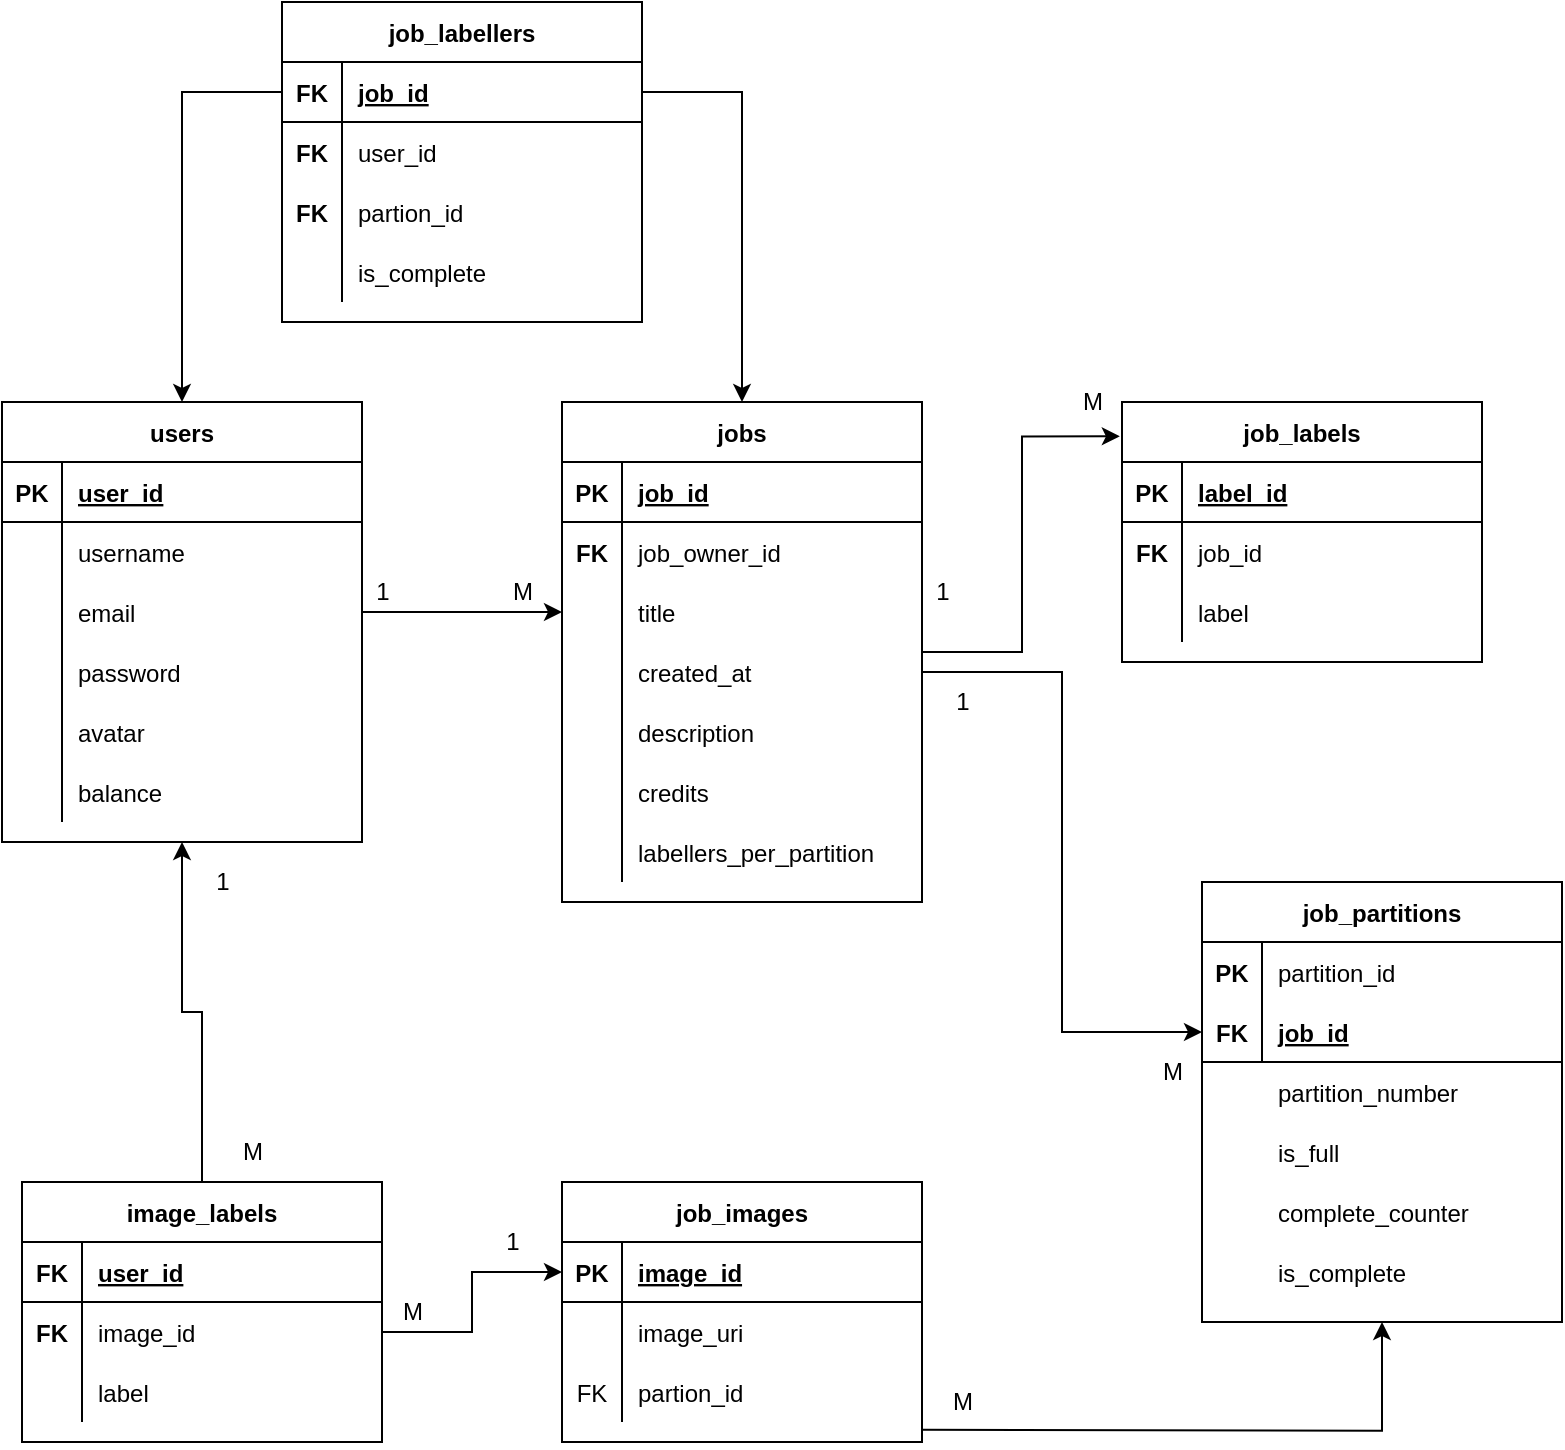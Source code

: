 <mxfile>
    <diagram id="R2lEEEUBdFMjLlhIrx00" name="Page-1">
        <mxGraphModel dx="1186" dy="1545" grid="1" gridSize="10" guides="1" tooltips="1" connect="1" arrows="1" fold="1" page="1" pageScale="1" pageWidth="850" pageHeight="1100" math="0" shadow="0" extFonts="Permanent Marker^https://fonts.googleapis.com/css?family=Permanent+Marker">
            <root>
                <mxCell id="0"/>
                <mxCell id="1" parent="0"/>
                <mxCell id="n5E36iy-z8Pln9pKaJzt-1" value="users" style="shape=table;startSize=30;container=1;collapsible=1;childLayout=tableLayout;fixedRows=1;rowLines=0;fontStyle=1;align=center;resizeLast=1;" parent="1" vertex="1">
                    <mxGeometry x="40" y="80" width="180" height="220" as="geometry"/>
                </mxCell>
                <mxCell id="n5E36iy-z8Pln9pKaJzt-2" value="" style="shape=partialRectangle;collapsible=0;dropTarget=0;pointerEvents=0;fillColor=none;top=0;left=0;bottom=1;right=0;points=[[0,0.5],[1,0.5]];portConstraint=eastwest;" parent="n5E36iy-z8Pln9pKaJzt-1" vertex="1">
                    <mxGeometry y="30" width="180" height="30" as="geometry"/>
                </mxCell>
                <mxCell id="n5E36iy-z8Pln9pKaJzt-3" value="PK" style="shape=partialRectangle;connectable=0;fillColor=none;top=0;left=0;bottom=0;right=0;fontStyle=1;overflow=hidden;" parent="n5E36iy-z8Pln9pKaJzt-2" vertex="1">
                    <mxGeometry width="30" height="30" as="geometry"/>
                </mxCell>
                <mxCell id="n5E36iy-z8Pln9pKaJzt-4" value="user_id" style="shape=partialRectangle;connectable=0;fillColor=none;top=0;left=0;bottom=0;right=0;align=left;spacingLeft=6;fontStyle=5;overflow=hidden;" parent="n5E36iy-z8Pln9pKaJzt-2" vertex="1">
                    <mxGeometry x="30" width="150" height="30" as="geometry"/>
                </mxCell>
                <mxCell id="n5E36iy-z8Pln9pKaJzt-5" value="" style="shape=partialRectangle;collapsible=0;dropTarget=0;pointerEvents=0;fillColor=none;top=0;left=0;bottom=0;right=0;points=[[0,0.5],[1,0.5]];portConstraint=eastwest;" parent="n5E36iy-z8Pln9pKaJzt-1" vertex="1">
                    <mxGeometry y="60" width="180" height="30" as="geometry"/>
                </mxCell>
                <mxCell id="n5E36iy-z8Pln9pKaJzt-6" value="" style="shape=partialRectangle;connectable=0;fillColor=none;top=0;left=0;bottom=0;right=0;editable=1;overflow=hidden;" parent="n5E36iy-z8Pln9pKaJzt-5" vertex="1">
                    <mxGeometry width="30" height="30" as="geometry"/>
                </mxCell>
                <mxCell id="n5E36iy-z8Pln9pKaJzt-7" value="username" style="shape=partialRectangle;connectable=0;fillColor=none;top=0;left=0;bottom=0;right=0;align=left;spacingLeft=6;overflow=hidden;" parent="n5E36iy-z8Pln9pKaJzt-5" vertex="1">
                    <mxGeometry x="30" width="150" height="30" as="geometry"/>
                </mxCell>
                <mxCell id="n5E36iy-z8Pln9pKaJzt-8" value="" style="shape=partialRectangle;collapsible=0;dropTarget=0;pointerEvents=0;fillColor=none;top=0;left=0;bottom=0;right=0;points=[[0,0.5],[1,0.5]];portConstraint=eastwest;" parent="n5E36iy-z8Pln9pKaJzt-1" vertex="1">
                    <mxGeometry y="90" width="180" height="30" as="geometry"/>
                </mxCell>
                <mxCell id="n5E36iy-z8Pln9pKaJzt-9" value="" style="shape=partialRectangle;connectable=0;fillColor=none;top=0;left=0;bottom=0;right=0;editable=1;overflow=hidden;" parent="n5E36iy-z8Pln9pKaJzt-8" vertex="1">
                    <mxGeometry width="30" height="30" as="geometry"/>
                </mxCell>
                <mxCell id="n5E36iy-z8Pln9pKaJzt-10" value="email" style="shape=partialRectangle;connectable=0;fillColor=none;top=0;left=0;bottom=0;right=0;align=left;spacingLeft=6;overflow=hidden;" parent="n5E36iy-z8Pln9pKaJzt-8" vertex="1">
                    <mxGeometry x="30" width="150" height="30" as="geometry"/>
                </mxCell>
                <mxCell id="n5E36iy-z8Pln9pKaJzt-11" value="" style="shape=partialRectangle;collapsible=0;dropTarget=0;pointerEvents=0;fillColor=none;top=0;left=0;bottom=0;right=0;points=[[0,0.5],[1,0.5]];portConstraint=eastwest;" parent="n5E36iy-z8Pln9pKaJzt-1" vertex="1">
                    <mxGeometry y="120" width="180" height="30" as="geometry"/>
                </mxCell>
                <mxCell id="n5E36iy-z8Pln9pKaJzt-12" value="" style="shape=partialRectangle;connectable=0;fillColor=none;top=0;left=0;bottom=0;right=0;editable=1;overflow=hidden;" parent="n5E36iy-z8Pln9pKaJzt-11" vertex="1">
                    <mxGeometry width="30" height="30" as="geometry"/>
                </mxCell>
                <mxCell id="n5E36iy-z8Pln9pKaJzt-13" value="password" style="shape=partialRectangle;connectable=0;fillColor=none;top=0;left=0;bottom=0;right=0;align=left;spacingLeft=6;overflow=hidden;" parent="n5E36iy-z8Pln9pKaJzt-11" vertex="1">
                    <mxGeometry x="30" width="150" height="30" as="geometry"/>
                </mxCell>
                <mxCell id="n5E36iy-z8Pln9pKaJzt-14" value="" style="shape=partialRectangle;collapsible=0;dropTarget=0;pointerEvents=0;fillColor=none;top=0;left=0;bottom=0;right=0;points=[[0,0.5],[1,0.5]];portConstraint=eastwest;" parent="n5E36iy-z8Pln9pKaJzt-1" vertex="1">
                    <mxGeometry y="150" width="180" height="30" as="geometry"/>
                </mxCell>
                <mxCell id="n5E36iy-z8Pln9pKaJzt-15" value="" style="shape=partialRectangle;connectable=0;fillColor=none;top=0;left=0;bottom=0;right=0;editable=1;overflow=hidden;" parent="n5E36iy-z8Pln9pKaJzt-14" vertex="1">
                    <mxGeometry width="30" height="30" as="geometry"/>
                </mxCell>
                <mxCell id="n5E36iy-z8Pln9pKaJzt-16" value="avatar" style="shape=partialRectangle;connectable=0;fillColor=none;top=0;left=0;bottom=0;right=0;align=left;spacingLeft=6;overflow=hidden;" parent="n5E36iy-z8Pln9pKaJzt-14" vertex="1">
                    <mxGeometry x="30" width="150" height="30" as="geometry"/>
                </mxCell>
                <mxCell id="n5E36iy-z8Pln9pKaJzt-17" value="" style="shape=partialRectangle;collapsible=0;dropTarget=0;pointerEvents=0;fillColor=none;top=0;left=0;bottom=0;right=0;points=[[0,0.5],[1,0.5]];portConstraint=eastwest;" parent="n5E36iy-z8Pln9pKaJzt-1" vertex="1">
                    <mxGeometry y="180" width="180" height="30" as="geometry"/>
                </mxCell>
                <mxCell id="n5E36iy-z8Pln9pKaJzt-18" value="" style="shape=partialRectangle;connectable=0;fillColor=none;top=0;left=0;bottom=0;right=0;editable=1;overflow=hidden;" parent="n5E36iy-z8Pln9pKaJzt-17" vertex="1">
                    <mxGeometry width="30" height="30" as="geometry"/>
                </mxCell>
                <mxCell id="n5E36iy-z8Pln9pKaJzt-19" value="balance" style="shape=partialRectangle;connectable=0;fillColor=none;top=0;left=0;bottom=0;right=0;align=left;spacingLeft=6;overflow=hidden;" parent="n5E36iy-z8Pln9pKaJzt-17" vertex="1">
                    <mxGeometry x="30" width="150" height="30" as="geometry"/>
                </mxCell>
                <mxCell id="n5E36iy-z8Pln9pKaJzt-77" style="edgeStyle=orthogonalEdgeStyle;rounded=0;orthogonalLoop=1;jettySize=auto;html=1;entryX=-0.006;entryY=0.132;entryDx=0;entryDy=0;entryPerimeter=0;" parent="1" source="n5E36iy-z8Pln9pKaJzt-20" target="n5E36iy-z8Pln9pKaJzt-64" edge="1">
                    <mxGeometry relative="1" as="geometry"/>
                </mxCell>
                <mxCell id="n5E36iy-z8Pln9pKaJzt-20" value="jobs" style="shape=table;startSize=30;container=1;collapsible=1;childLayout=tableLayout;fixedRows=1;rowLines=0;fontStyle=1;align=center;resizeLast=1;" parent="1" vertex="1">
                    <mxGeometry x="320" y="80" width="180" height="250" as="geometry"/>
                </mxCell>
                <mxCell id="n5E36iy-z8Pln9pKaJzt-21" value="" style="shape=partialRectangle;collapsible=0;dropTarget=0;pointerEvents=0;fillColor=none;top=0;left=0;bottom=1;right=0;points=[[0,0.5],[1,0.5]];portConstraint=eastwest;" parent="n5E36iy-z8Pln9pKaJzt-20" vertex="1">
                    <mxGeometry y="30" width="180" height="30" as="geometry"/>
                </mxCell>
                <mxCell id="n5E36iy-z8Pln9pKaJzt-22" value="PK" style="shape=partialRectangle;connectable=0;fillColor=none;top=0;left=0;bottom=0;right=0;fontStyle=1;overflow=hidden;" parent="n5E36iy-z8Pln9pKaJzt-21" vertex="1">
                    <mxGeometry width="30" height="30" as="geometry"/>
                </mxCell>
                <mxCell id="n5E36iy-z8Pln9pKaJzt-23" value="job_id" style="shape=partialRectangle;connectable=0;fillColor=none;top=0;left=0;bottom=0;right=0;align=left;spacingLeft=6;fontStyle=5;overflow=hidden;" parent="n5E36iy-z8Pln9pKaJzt-21" vertex="1">
                    <mxGeometry x="30" width="150" height="30" as="geometry"/>
                </mxCell>
                <mxCell id="n5E36iy-z8Pln9pKaJzt-24" value="" style="shape=partialRectangle;collapsible=0;dropTarget=0;pointerEvents=0;fillColor=none;top=0;left=0;bottom=0;right=0;points=[[0,0.5],[1,0.5]];portConstraint=eastwest;" parent="n5E36iy-z8Pln9pKaJzt-20" vertex="1">
                    <mxGeometry y="60" width="180" height="30" as="geometry"/>
                </mxCell>
                <mxCell id="n5E36iy-z8Pln9pKaJzt-25" value="FK" style="shape=partialRectangle;connectable=0;fillColor=none;top=0;left=0;bottom=0;right=0;editable=1;overflow=hidden;fontStyle=1" parent="n5E36iy-z8Pln9pKaJzt-24" vertex="1">
                    <mxGeometry width="30" height="30" as="geometry"/>
                </mxCell>
                <mxCell id="n5E36iy-z8Pln9pKaJzt-26" value="job_owner_id" style="shape=partialRectangle;connectable=0;fillColor=none;top=0;left=0;bottom=0;right=0;align=left;spacingLeft=6;overflow=hidden;" parent="n5E36iy-z8Pln9pKaJzt-24" vertex="1">
                    <mxGeometry x="30" width="150" height="30" as="geometry"/>
                </mxCell>
                <mxCell id="n5E36iy-z8Pln9pKaJzt-27" value="" style="shape=partialRectangle;collapsible=0;dropTarget=0;pointerEvents=0;fillColor=none;top=0;left=0;bottom=0;right=0;points=[[0,0.5],[1,0.5]];portConstraint=eastwest;" parent="n5E36iy-z8Pln9pKaJzt-20" vertex="1">
                    <mxGeometry y="90" width="180" height="30" as="geometry"/>
                </mxCell>
                <mxCell id="n5E36iy-z8Pln9pKaJzt-28" value="" style="shape=partialRectangle;connectable=0;fillColor=none;top=0;left=0;bottom=0;right=0;editable=1;overflow=hidden;" parent="n5E36iy-z8Pln9pKaJzt-27" vertex="1">
                    <mxGeometry width="30" height="30" as="geometry"/>
                </mxCell>
                <mxCell id="n5E36iy-z8Pln9pKaJzt-29" value="title" style="shape=partialRectangle;connectable=0;fillColor=none;top=0;left=0;bottom=0;right=0;align=left;spacingLeft=6;overflow=hidden;" parent="n5E36iy-z8Pln9pKaJzt-27" vertex="1">
                    <mxGeometry x="30" width="150" height="30" as="geometry"/>
                </mxCell>
                <mxCell id="n5E36iy-z8Pln9pKaJzt-33" value="" style="shape=partialRectangle;collapsible=0;dropTarget=0;pointerEvents=0;fillColor=none;top=0;left=0;bottom=0;right=0;points=[[0,0.5],[1,0.5]];portConstraint=eastwest;" parent="n5E36iy-z8Pln9pKaJzt-20" vertex="1">
                    <mxGeometry y="120" width="180" height="30" as="geometry"/>
                </mxCell>
                <mxCell id="n5E36iy-z8Pln9pKaJzt-34" value="" style="shape=partialRectangle;connectable=0;fillColor=none;top=0;left=0;bottom=0;right=0;editable=1;overflow=hidden;" parent="n5E36iy-z8Pln9pKaJzt-33" vertex="1">
                    <mxGeometry width="30" height="30" as="geometry"/>
                </mxCell>
                <mxCell id="n5E36iy-z8Pln9pKaJzt-35" value="created_at" style="shape=partialRectangle;connectable=0;fillColor=none;top=0;left=0;bottom=0;right=0;align=left;spacingLeft=6;overflow=hidden;" parent="n5E36iy-z8Pln9pKaJzt-33" vertex="1">
                    <mxGeometry x="30" width="150" height="30" as="geometry"/>
                </mxCell>
                <mxCell id="2" value="" style="shape=partialRectangle;collapsible=0;dropTarget=0;pointerEvents=0;fillColor=none;top=0;left=0;bottom=0;right=0;points=[[0,0.5],[1,0.5]];portConstraint=eastwest;" parent="n5E36iy-z8Pln9pKaJzt-20" vertex="1">
                    <mxGeometry y="150" width="180" height="30" as="geometry"/>
                </mxCell>
                <mxCell id="3" value="" style="shape=partialRectangle;connectable=0;fillColor=none;top=0;left=0;bottom=0;right=0;editable=1;overflow=hidden;" parent="2" vertex="1">
                    <mxGeometry width="30" height="30" as="geometry"/>
                </mxCell>
                <mxCell id="4" value="description" style="shape=partialRectangle;connectable=0;fillColor=none;top=0;left=0;bottom=0;right=0;align=left;spacingLeft=6;overflow=hidden;" parent="2" vertex="1">
                    <mxGeometry x="30" width="150" height="30" as="geometry"/>
                </mxCell>
                <mxCell id="25" value="" style="shape=partialRectangle;collapsible=0;dropTarget=0;pointerEvents=0;fillColor=none;top=0;left=0;bottom=0;right=0;points=[[0,0.5],[1,0.5]];portConstraint=eastwest;" parent="n5E36iy-z8Pln9pKaJzt-20" vertex="1">
                    <mxGeometry y="180" width="180" height="30" as="geometry"/>
                </mxCell>
                <mxCell id="26" value="" style="shape=partialRectangle;connectable=0;fillColor=none;top=0;left=0;bottom=0;right=0;editable=1;overflow=hidden;" parent="25" vertex="1">
                    <mxGeometry width="30" height="30" as="geometry"/>
                </mxCell>
                <mxCell id="27" value="credits" style="shape=partialRectangle;connectable=0;fillColor=none;top=0;left=0;bottom=0;right=0;align=left;spacingLeft=6;overflow=hidden;" parent="25" vertex="1">
                    <mxGeometry x="30" width="150" height="30" as="geometry"/>
                </mxCell>
                <mxCell id="80" value="" style="shape=partialRectangle;collapsible=0;dropTarget=0;pointerEvents=0;fillColor=none;top=0;left=0;bottom=0;right=0;points=[[0,0.5],[1,0.5]];portConstraint=eastwest;" parent="n5E36iy-z8Pln9pKaJzt-20" vertex="1">
                    <mxGeometry y="210" width="180" height="30" as="geometry"/>
                </mxCell>
                <mxCell id="81" value="" style="shape=partialRectangle;connectable=0;fillColor=none;top=0;left=0;bottom=0;right=0;editable=1;overflow=hidden;" parent="80" vertex="1">
                    <mxGeometry width="30" height="30" as="geometry"/>
                </mxCell>
                <mxCell id="82" value="labellers_per_partition" style="shape=partialRectangle;connectable=0;fillColor=none;top=0;left=0;bottom=0;right=0;align=left;spacingLeft=6;overflow=hidden;" parent="80" vertex="1">
                    <mxGeometry x="30" width="150" height="30" as="geometry"/>
                </mxCell>
                <mxCell id="n5E36iy-z8Pln9pKaJzt-39" value="job_images" style="shape=table;startSize=30;container=1;collapsible=1;childLayout=tableLayout;fixedRows=1;rowLines=0;fontStyle=1;align=center;resizeLast=1;" parent="1" vertex="1">
                    <mxGeometry x="320" y="470" width="180" height="130" as="geometry">
                        <mxRectangle x="320" y="470" width="100" height="30" as="alternateBounds"/>
                    </mxGeometry>
                </mxCell>
                <mxCell id="n5E36iy-z8Pln9pKaJzt-40" value="" style="shape=partialRectangle;collapsible=0;dropTarget=0;pointerEvents=0;fillColor=none;top=0;left=0;bottom=1;right=0;points=[[0,0.5],[1,0.5]];portConstraint=eastwest;" parent="n5E36iy-z8Pln9pKaJzt-39" vertex="1">
                    <mxGeometry y="30" width="180" height="30" as="geometry"/>
                </mxCell>
                <mxCell id="n5E36iy-z8Pln9pKaJzt-41" value="PK" style="shape=partialRectangle;connectable=0;fillColor=none;top=0;left=0;bottom=0;right=0;fontStyle=1;overflow=hidden;" parent="n5E36iy-z8Pln9pKaJzt-40" vertex="1">
                    <mxGeometry width="30" height="30" as="geometry"/>
                </mxCell>
                <mxCell id="n5E36iy-z8Pln9pKaJzt-42" value="image_id" style="shape=partialRectangle;connectable=0;fillColor=none;top=0;left=0;bottom=0;right=0;align=left;spacingLeft=6;fontStyle=5;overflow=hidden;" parent="n5E36iy-z8Pln9pKaJzt-40" vertex="1">
                    <mxGeometry x="30" width="150" height="30" as="geometry"/>
                </mxCell>
                <mxCell id="n5E36iy-z8Pln9pKaJzt-46" value="" style="shape=partialRectangle;collapsible=0;dropTarget=0;pointerEvents=0;fillColor=none;top=0;left=0;bottom=0;right=0;points=[[0,0.5],[1,0.5]];portConstraint=eastwest;" parent="n5E36iy-z8Pln9pKaJzt-39" vertex="1">
                    <mxGeometry y="60" width="180" height="30" as="geometry"/>
                </mxCell>
                <mxCell id="n5E36iy-z8Pln9pKaJzt-47" value="" style="shape=partialRectangle;connectable=0;fillColor=none;top=0;left=0;bottom=0;right=0;editable=1;overflow=hidden;" parent="n5E36iy-z8Pln9pKaJzt-46" vertex="1">
                    <mxGeometry width="30" height="30" as="geometry"/>
                </mxCell>
                <mxCell id="n5E36iy-z8Pln9pKaJzt-48" value="image_uri" style="shape=partialRectangle;connectable=0;fillColor=none;top=0;left=0;bottom=0;right=0;align=left;spacingLeft=6;overflow=hidden;" parent="n5E36iy-z8Pln9pKaJzt-46" vertex="1">
                    <mxGeometry x="30" width="150" height="30" as="geometry"/>
                </mxCell>
                <mxCell id="n5E36iy-z8Pln9pKaJzt-55" value="" style="shape=partialRectangle;collapsible=0;dropTarget=0;pointerEvents=0;fillColor=none;top=0;left=0;bottom=0;right=0;points=[[0,0.5],[1,0.5]];portConstraint=eastwest;" parent="n5E36iy-z8Pln9pKaJzt-39" vertex="1">
                    <mxGeometry y="90" width="180" height="30" as="geometry"/>
                </mxCell>
                <mxCell id="n5E36iy-z8Pln9pKaJzt-56" value="FK" style="shape=partialRectangle;connectable=0;fillColor=none;top=0;left=0;bottom=0;right=0;editable=1;overflow=hidden;" parent="n5E36iy-z8Pln9pKaJzt-55" vertex="1">
                    <mxGeometry width="30" height="30" as="geometry"/>
                </mxCell>
                <mxCell id="n5E36iy-z8Pln9pKaJzt-57" value="partion_id" style="shape=partialRectangle;connectable=0;fillColor=none;top=0;left=0;bottom=0;right=0;align=left;spacingLeft=6;overflow=hidden;" parent="n5E36iy-z8Pln9pKaJzt-55" vertex="1">
                    <mxGeometry x="30" width="150" height="30" as="geometry"/>
                </mxCell>
                <mxCell id="n5E36iy-z8Pln9pKaJzt-58" style="edgeStyle=orthogonalEdgeStyle;rounded=0;orthogonalLoop=1;jettySize=auto;html=1;entryX=0;entryY=0.5;entryDx=0;entryDy=0;" parent="1" source="n5E36iy-z8Pln9pKaJzt-8" target="n5E36iy-z8Pln9pKaJzt-27" edge="1">
                    <mxGeometry relative="1" as="geometry"/>
                </mxCell>
                <mxCell id="n5E36iy-z8Pln9pKaJzt-59" value="1" style="text;html=1;align=center;verticalAlign=middle;resizable=0;points=[];autosize=1;strokeColor=none;" parent="1" vertex="1">
                    <mxGeometry x="220" y="165" width="20" height="20" as="geometry"/>
                </mxCell>
                <mxCell id="n5E36iy-z8Pln9pKaJzt-60" value="M" style="text;html=1;align=center;verticalAlign=middle;resizable=0;points=[];autosize=1;strokeColor=none;" parent="1" vertex="1">
                    <mxGeometry x="285" y="165" width="30" height="20" as="geometry"/>
                </mxCell>
                <mxCell id="n5E36iy-z8Pln9pKaJzt-62" value="1" style="text;html=1;align=center;verticalAlign=middle;resizable=0;points=[];autosize=1;strokeColor=none;" parent="1" vertex="1">
                    <mxGeometry x="510" y="220" width="20" height="20" as="geometry"/>
                </mxCell>
                <mxCell id="n5E36iy-z8Pln9pKaJzt-64" value="job_labels" style="shape=table;startSize=30;container=1;collapsible=1;childLayout=tableLayout;fixedRows=1;rowLines=0;fontStyle=1;align=center;resizeLast=1;" parent="1" vertex="1">
                    <mxGeometry x="600" y="80" width="180" height="130" as="geometry"/>
                </mxCell>
                <mxCell id="n5E36iy-z8Pln9pKaJzt-65" value="" style="shape=partialRectangle;collapsible=0;dropTarget=0;pointerEvents=0;fillColor=none;top=0;left=0;bottom=1;right=0;points=[[0,0.5],[1,0.5]];portConstraint=eastwest;" parent="n5E36iy-z8Pln9pKaJzt-64" vertex="1">
                    <mxGeometry y="30" width="180" height="30" as="geometry"/>
                </mxCell>
                <mxCell id="n5E36iy-z8Pln9pKaJzt-66" value="PK" style="shape=partialRectangle;connectable=0;fillColor=none;top=0;left=0;bottom=0;right=0;fontStyle=1;overflow=hidden;" parent="n5E36iy-z8Pln9pKaJzt-65" vertex="1">
                    <mxGeometry width="30" height="30" as="geometry"/>
                </mxCell>
                <mxCell id="n5E36iy-z8Pln9pKaJzt-67" value="label_id" style="shape=partialRectangle;connectable=0;fillColor=none;top=0;left=0;bottom=0;right=0;align=left;spacingLeft=6;fontStyle=5;overflow=hidden;" parent="n5E36iy-z8Pln9pKaJzt-65" vertex="1">
                    <mxGeometry x="30" width="150" height="30" as="geometry"/>
                </mxCell>
                <mxCell id="n5E36iy-z8Pln9pKaJzt-68" value="" style="shape=partialRectangle;collapsible=0;dropTarget=0;pointerEvents=0;fillColor=none;top=0;left=0;bottom=0;right=0;points=[[0,0.5],[1,0.5]];portConstraint=eastwest;" parent="n5E36iy-z8Pln9pKaJzt-64" vertex="1">
                    <mxGeometry y="60" width="180" height="30" as="geometry"/>
                </mxCell>
                <mxCell id="n5E36iy-z8Pln9pKaJzt-69" value="FK" style="shape=partialRectangle;connectable=0;fillColor=none;top=0;left=0;bottom=0;right=0;editable=1;overflow=hidden;fontStyle=1" parent="n5E36iy-z8Pln9pKaJzt-68" vertex="1">
                    <mxGeometry width="30" height="30" as="geometry"/>
                </mxCell>
                <mxCell id="n5E36iy-z8Pln9pKaJzt-70" value="job_id" style="shape=partialRectangle;connectable=0;fillColor=none;top=0;left=0;bottom=0;right=0;align=left;spacingLeft=6;overflow=hidden;" parent="n5E36iy-z8Pln9pKaJzt-68" vertex="1">
                    <mxGeometry x="30" width="150" height="30" as="geometry"/>
                </mxCell>
                <mxCell id="n5E36iy-z8Pln9pKaJzt-71" value="" style="shape=partialRectangle;collapsible=0;dropTarget=0;pointerEvents=0;fillColor=none;top=0;left=0;bottom=0;right=0;points=[[0,0.5],[1,0.5]];portConstraint=eastwest;" parent="n5E36iy-z8Pln9pKaJzt-64" vertex="1">
                    <mxGeometry y="90" width="180" height="30" as="geometry"/>
                </mxCell>
                <mxCell id="n5E36iy-z8Pln9pKaJzt-72" value="" style="shape=partialRectangle;connectable=0;fillColor=none;top=0;left=0;bottom=0;right=0;editable=1;overflow=hidden;" parent="n5E36iy-z8Pln9pKaJzt-71" vertex="1">
                    <mxGeometry width="30" height="30" as="geometry"/>
                </mxCell>
                <mxCell id="n5E36iy-z8Pln9pKaJzt-73" value="label" style="shape=partialRectangle;connectable=0;fillColor=none;top=0;left=0;bottom=0;right=0;align=left;spacingLeft=6;overflow=hidden;" parent="n5E36iy-z8Pln9pKaJzt-71" vertex="1">
                    <mxGeometry x="30" width="150" height="30" as="geometry"/>
                </mxCell>
                <mxCell id="n5E36iy-z8Pln9pKaJzt-78" value="1" style="text;html=1;align=center;verticalAlign=middle;resizable=0;points=[];autosize=1;strokeColor=none;" parent="1" vertex="1">
                    <mxGeometry x="500" y="165" width="20" height="20" as="geometry"/>
                </mxCell>
                <mxCell id="n5E36iy-z8Pln9pKaJzt-79" value="M" style="text;html=1;align=center;verticalAlign=middle;resizable=0;points=[];autosize=1;strokeColor=none;" parent="1" vertex="1">
                    <mxGeometry x="570" y="70" width="30" height="20" as="geometry"/>
                </mxCell>
                <mxCell id="71" style="edgeStyle=orthogonalEdgeStyle;rounded=0;orthogonalLoop=1;jettySize=auto;html=1;entryX=0.5;entryY=1;entryDx=0;entryDy=0;" parent="1" source="n5E36iy-z8Pln9pKaJzt-80" target="n5E36iy-z8Pln9pKaJzt-1" edge="1">
                    <mxGeometry relative="1" as="geometry"/>
                </mxCell>
                <mxCell id="n5E36iy-z8Pln9pKaJzt-80" value="image_labels" style="shape=table;startSize=30;container=1;collapsible=1;childLayout=tableLayout;fixedRows=1;rowLines=0;fontStyle=1;align=center;resizeLast=1;" parent="1" vertex="1">
                    <mxGeometry x="50" y="470" width="180" height="130" as="geometry"/>
                </mxCell>
                <mxCell id="n5E36iy-z8Pln9pKaJzt-81" value="" style="shape=partialRectangle;collapsible=0;dropTarget=0;pointerEvents=0;fillColor=none;top=0;left=0;bottom=1;right=0;points=[[0,0.5],[1,0.5]];portConstraint=eastwest;" parent="n5E36iy-z8Pln9pKaJzt-80" vertex="1">
                    <mxGeometry y="30" width="180" height="30" as="geometry"/>
                </mxCell>
                <mxCell id="n5E36iy-z8Pln9pKaJzt-82" value="FK" style="shape=partialRectangle;connectable=0;fillColor=none;top=0;left=0;bottom=0;right=0;fontStyle=1;overflow=hidden;" parent="n5E36iy-z8Pln9pKaJzt-81" vertex="1">
                    <mxGeometry width="30" height="30" as="geometry"/>
                </mxCell>
                <mxCell id="n5E36iy-z8Pln9pKaJzt-83" value="user_id" style="shape=partialRectangle;connectable=0;fillColor=none;top=0;left=0;bottom=0;right=0;align=left;spacingLeft=6;fontStyle=5;overflow=hidden;" parent="n5E36iy-z8Pln9pKaJzt-81" vertex="1">
                    <mxGeometry x="30" width="150" height="30" as="geometry"/>
                </mxCell>
                <mxCell id="n5E36iy-z8Pln9pKaJzt-84" value="" style="shape=partialRectangle;collapsible=0;dropTarget=0;pointerEvents=0;fillColor=none;top=0;left=0;bottom=0;right=0;points=[[0,0.5],[1,0.5]];portConstraint=eastwest;" parent="n5E36iy-z8Pln9pKaJzt-80" vertex="1">
                    <mxGeometry y="60" width="180" height="30" as="geometry"/>
                </mxCell>
                <mxCell id="n5E36iy-z8Pln9pKaJzt-85" value="FK" style="shape=partialRectangle;connectable=0;fillColor=none;top=0;left=0;bottom=0;right=0;editable=1;overflow=hidden;fontStyle=1" parent="n5E36iy-z8Pln9pKaJzt-84" vertex="1">
                    <mxGeometry width="30" height="30" as="geometry"/>
                </mxCell>
                <mxCell id="n5E36iy-z8Pln9pKaJzt-86" value="image_id" style="shape=partialRectangle;connectable=0;fillColor=none;top=0;left=0;bottom=0;right=0;align=left;spacingLeft=6;overflow=hidden;" parent="n5E36iy-z8Pln9pKaJzt-84" vertex="1">
                    <mxGeometry x="30" width="150" height="30" as="geometry"/>
                </mxCell>
                <mxCell id="n5E36iy-z8Pln9pKaJzt-87" value="" style="shape=partialRectangle;collapsible=0;dropTarget=0;pointerEvents=0;fillColor=none;top=0;left=0;bottom=0;right=0;points=[[0,0.5],[1,0.5]];portConstraint=eastwest;" parent="n5E36iy-z8Pln9pKaJzt-80" vertex="1">
                    <mxGeometry y="90" width="180" height="30" as="geometry"/>
                </mxCell>
                <mxCell id="n5E36iy-z8Pln9pKaJzt-88" value="" style="shape=partialRectangle;connectable=0;fillColor=none;top=0;left=0;bottom=0;right=0;editable=1;overflow=hidden;" parent="n5E36iy-z8Pln9pKaJzt-87" vertex="1">
                    <mxGeometry width="30" height="30" as="geometry"/>
                </mxCell>
                <mxCell id="n5E36iy-z8Pln9pKaJzt-89" value="label" style="shape=partialRectangle;connectable=0;fillColor=none;top=0;left=0;bottom=0;right=0;align=left;spacingLeft=6;overflow=hidden;" parent="n5E36iy-z8Pln9pKaJzt-87" vertex="1">
                    <mxGeometry x="30" width="150" height="30" as="geometry"/>
                </mxCell>
                <mxCell id="n5E36iy-z8Pln9pKaJzt-99" value="job_labellers" style="shape=table;startSize=30;container=1;collapsible=1;childLayout=tableLayout;fixedRows=1;rowLines=0;fontStyle=1;align=center;resizeLast=1;" parent="1" vertex="1">
                    <mxGeometry x="180" y="-120" width="180" height="160" as="geometry"/>
                </mxCell>
                <mxCell id="n5E36iy-z8Pln9pKaJzt-100" value="" style="shape=partialRectangle;collapsible=0;dropTarget=0;pointerEvents=0;fillColor=none;top=0;left=0;bottom=1;right=0;points=[[0,0.5],[1,0.5]];portConstraint=eastwest;" parent="n5E36iy-z8Pln9pKaJzt-99" vertex="1">
                    <mxGeometry y="30" width="180" height="30" as="geometry"/>
                </mxCell>
                <mxCell id="n5E36iy-z8Pln9pKaJzt-101" value="FK" style="shape=partialRectangle;connectable=0;fillColor=none;top=0;left=0;bottom=0;right=0;fontStyle=1;overflow=hidden;" parent="n5E36iy-z8Pln9pKaJzt-100" vertex="1">
                    <mxGeometry width="30" height="30" as="geometry"/>
                </mxCell>
                <mxCell id="n5E36iy-z8Pln9pKaJzt-102" value="job_id" style="shape=partialRectangle;connectable=0;fillColor=none;top=0;left=0;bottom=0;right=0;align=left;spacingLeft=6;fontStyle=5;overflow=hidden;" parent="n5E36iy-z8Pln9pKaJzt-100" vertex="1">
                    <mxGeometry x="30" width="150" height="30" as="geometry"/>
                </mxCell>
                <mxCell id="n5E36iy-z8Pln9pKaJzt-103" value="" style="shape=partialRectangle;collapsible=0;dropTarget=0;pointerEvents=0;fillColor=none;top=0;left=0;bottom=0;right=0;points=[[0,0.5],[1,0.5]];portConstraint=eastwest;" parent="n5E36iy-z8Pln9pKaJzt-99" vertex="1">
                    <mxGeometry y="60" width="180" height="30" as="geometry"/>
                </mxCell>
                <mxCell id="n5E36iy-z8Pln9pKaJzt-104" value="FK" style="shape=partialRectangle;connectable=0;fillColor=none;top=0;left=0;bottom=0;right=0;editable=1;overflow=hidden;fontStyle=1" parent="n5E36iy-z8Pln9pKaJzt-103" vertex="1">
                    <mxGeometry width="30" height="30" as="geometry"/>
                </mxCell>
                <mxCell id="n5E36iy-z8Pln9pKaJzt-105" value="user_id" style="shape=partialRectangle;connectable=0;fillColor=none;top=0;left=0;bottom=0;right=0;align=left;spacingLeft=6;overflow=hidden;" parent="n5E36iy-z8Pln9pKaJzt-103" vertex="1">
                    <mxGeometry x="30" width="150" height="30" as="geometry"/>
                </mxCell>
                <mxCell id="61" value="" style="shape=partialRectangle;collapsible=0;dropTarget=0;pointerEvents=0;fillColor=none;top=0;left=0;bottom=0;right=0;points=[[0,0.5],[1,0.5]];portConstraint=eastwest;" parent="n5E36iy-z8Pln9pKaJzt-99" vertex="1">
                    <mxGeometry y="90" width="180" height="30" as="geometry"/>
                </mxCell>
                <mxCell id="62" value="FK" style="shape=partialRectangle;connectable=0;fillColor=none;top=0;left=0;bottom=0;right=0;editable=1;overflow=hidden;fontStyle=1" parent="61" vertex="1">
                    <mxGeometry width="30" height="30" as="geometry"/>
                </mxCell>
                <mxCell id="63" value="partion_id" style="shape=partialRectangle;connectable=0;fillColor=none;top=0;left=0;bottom=0;right=0;align=left;spacingLeft=6;overflow=hidden;" parent="61" vertex="1">
                    <mxGeometry x="30" width="150" height="30" as="geometry"/>
                </mxCell>
                <mxCell id="86" value="" style="shape=partialRectangle;collapsible=0;dropTarget=0;pointerEvents=0;fillColor=none;top=0;left=0;bottom=0;right=0;points=[[0,0.5],[1,0.5]];portConstraint=eastwest;" vertex="1" parent="n5E36iy-z8Pln9pKaJzt-99">
                    <mxGeometry y="120" width="180" height="30" as="geometry"/>
                </mxCell>
                <mxCell id="87" value="" style="shape=partialRectangle;connectable=0;fillColor=none;top=0;left=0;bottom=0;right=0;editable=1;overflow=hidden;fontStyle=1" vertex="1" parent="86">
                    <mxGeometry width="30" height="30" as="geometry"/>
                </mxCell>
                <mxCell id="88" value="is_complete" style="shape=partialRectangle;connectable=0;fillColor=none;top=0;left=0;bottom=0;right=0;align=left;spacingLeft=6;overflow=hidden;" vertex="1" parent="86">
                    <mxGeometry x="30" width="150" height="30" as="geometry"/>
                </mxCell>
                <mxCell id="n5E36iy-z8Pln9pKaJzt-112" style="edgeStyle=orthogonalEdgeStyle;rounded=0;orthogonalLoop=1;jettySize=auto;html=1;entryX=0.5;entryY=0;entryDx=0;entryDy=0;" parent="1" source="n5E36iy-z8Pln9pKaJzt-100" target="n5E36iy-z8Pln9pKaJzt-20" edge="1">
                    <mxGeometry relative="1" as="geometry"/>
                </mxCell>
                <mxCell id="n5E36iy-z8Pln9pKaJzt-113" style="edgeStyle=orthogonalEdgeStyle;rounded=0;orthogonalLoop=1;jettySize=auto;html=1;entryX=0.5;entryY=0;entryDx=0;entryDy=0;" parent="1" source="n5E36iy-z8Pln9pKaJzt-100" target="n5E36iy-z8Pln9pKaJzt-1" edge="1">
                    <mxGeometry relative="1" as="geometry"/>
                </mxCell>
                <mxCell id="28" value="job_partitions" style="shape=table;startSize=30;container=1;collapsible=1;childLayout=tableLayout;fixedRows=1;rowLines=0;fontStyle=1;align=center;resizeLast=1;" parent="1" vertex="1">
                    <mxGeometry x="640" y="320" width="180" height="220" as="geometry"/>
                </mxCell>
                <mxCell id="32" value="" style="shape=partialRectangle;collapsible=0;dropTarget=0;pointerEvents=0;fillColor=none;top=0;left=0;bottom=0;right=0;points=[[0,0.5],[1,0.5]];portConstraint=eastwest;" parent="28" vertex="1">
                    <mxGeometry y="30" width="180" height="30" as="geometry"/>
                </mxCell>
                <mxCell id="33" value="PK" style="shape=partialRectangle;connectable=0;fillColor=none;top=0;left=0;bottom=0;right=0;editable=1;overflow=hidden;fontStyle=1" parent="32" vertex="1">
                    <mxGeometry width="30" height="30" as="geometry"/>
                </mxCell>
                <mxCell id="34" value="partition_id" style="shape=partialRectangle;connectable=0;fillColor=none;top=0;left=0;bottom=0;right=0;align=left;spacingLeft=6;overflow=hidden;" parent="32" vertex="1">
                    <mxGeometry x="30" width="150" height="30" as="geometry"/>
                </mxCell>
                <mxCell id="29" value="" style="shape=partialRectangle;collapsible=0;dropTarget=0;pointerEvents=0;fillColor=none;top=0;left=0;bottom=1;right=0;points=[[0,0.5],[1,0.5]];portConstraint=eastwest;" parent="28" vertex="1">
                    <mxGeometry y="60" width="180" height="30" as="geometry"/>
                </mxCell>
                <mxCell id="30" value="FK" style="shape=partialRectangle;connectable=0;fillColor=none;top=0;left=0;bottom=0;right=0;fontStyle=1;overflow=hidden;" parent="29" vertex="1">
                    <mxGeometry width="30" height="30" as="geometry"/>
                </mxCell>
                <mxCell id="31" value="job_id" style="shape=partialRectangle;connectable=0;fillColor=none;top=0;left=0;bottom=0;right=0;align=left;spacingLeft=6;fontStyle=5;overflow=hidden;" parent="29" vertex="1">
                    <mxGeometry x="30" width="150" height="30" as="geometry"/>
                </mxCell>
                <mxCell id="55" style="edgeStyle=orthogonalEdgeStyle;rounded=0;orthogonalLoop=1;jettySize=auto;html=1;entryX=0;entryY=0.5;entryDx=0;entryDy=0;" parent="1" source="n5E36iy-z8Pln9pKaJzt-33" target="29" edge="1">
                    <mxGeometry relative="1" as="geometry"/>
                </mxCell>
                <mxCell id="56" value="partition_number" style="shape=partialRectangle;connectable=0;fillColor=none;top=0;left=0;bottom=0;right=0;align=left;spacingLeft=6;overflow=hidden;" parent="1" vertex="1">
                    <mxGeometry x="670" y="410" width="150" height="30" as="geometry"/>
                </mxCell>
                <mxCell id="57" style="edgeStyle=orthogonalEdgeStyle;rounded=0;orthogonalLoop=1;jettySize=auto;html=1;entryX=0.5;entryY=1;entryDx=0;entryDy=0;" parent="1" target="28" edge="1">
                    <mxGeometry relative="1" as="geometry">
                        <mxPoint x="500" y="593.92" as="sourcePoint"/>
                        <mxPoint x="598.92" y="486.08" as="targetPoint"/>
                    </mxGeometry>
                </mxCell>
                <mxCell id="58" value="M" style="text;html=1;align=center;verticalAlign=middle;resizable=0;points=[];autosize=1;strokeColor=none;" parent="1" vertex="1">
                    <mxGeometry x="610" y="405" width="30" height="20" as="geometry"/>
                </mxCell>
                <mxCell id="60" value="M" style="text;html=1;align=center;verticalAlign=middle;resizable=0;points=[];autosize=1;strokeColor=none;" parent="1" vertex="1">
                    <mxGeometry x="505" y="570" width="30" height="20" as="geometry"/>
                </mxCell>
                <mxCell id="70" value="is_full" style="shape=partialRectangle;connectable=0;fillColor=none;top=0;left=0;bottom=0;right=0;align=left;spacingLeft=6;overflow=hidden;" parent="1" vertex="1">
                    <mxGeometry x="670" y="440" width="150" height="30" as="geometry"/>
                </mxCell>
                <mxCell id="72" value="M" style="text;html=1;align=center;verticalAlign=middle;resizable=0;points=[];autosize=1;strokeColor=none;" parent="1" vertex="1">
                    <mxGeometry x="150" y="445" width="30" height="20" as="geometry"/>
                </mxCell>
                <mxCell id="73" value="1" style="text;html=1;align=center;verticalAlign=middle;resizable=0;points=[];autosize=1;strokeColor=none;" parent="1" vertex="1">
                    <mxGeometry x="140" y="310" width="20" height="20" as="geometry"/>
                </mxCell>
                <mxCell id="74" style="edgeStyle=orthogonalEdgeStyle;rounded=0;orthogonalLoop=1;jettySize=auto;html=1;" parent="1" source="n5E36iy-z8Pln9pKaJzt-84" target="n5E36iy-z8Pln9pKaJzt-40" edge="1">
                    <mxGeometry relative="1" as="geometry"/>
                </mxCell>
                <mxCell id="75" value="M" style="text;html=1;align=center;verticalAlign=middle;resizable=0;points=[];autosize=1;strokeColor=none;" parent="1" vertex="1">
                    <mxGeometry x="230" y="525" width="30" height="20" as="geometry"/>
                </mxCell>
                <mxCell id="76" value="1" style="text;html=1;align=center;verticalAlign=middle;resizable=0;points=[];autosize=1;strokeColor=none;" parent="1" vertex="1">
                    <mxGeometry x="285" y="490" width="20" height="20" as="geometry"/>
                </mxCell>
                <mxCell id="78" value="complete_counter" style="shape=partialRectangle;connectable=0;fillColor=none;top=0;left=0;bottom=0;right=0;align=left;spacingLeft=6;overflow=hidden;" parent="1" vertex="1">
                    <mxGeometry x="670" y="470" width="150" height="30" as="geometry"/>
                </mxCell>
                <mxCell id="85" value="is_complete" style="shape=partialRectangle;connectable=0;fillColor=none;top=0;left=0;bottom=0;right=0;align=left;spacingLeft=6;overflow=hidden;" parent="1" vertex="1">
                    <mxGeometry x="670" y="500" width="150" height="30" as="geometry"/>
                </mxCell>
            </root>
        </mxGraphModel>
    </diagram>
</mxfile>